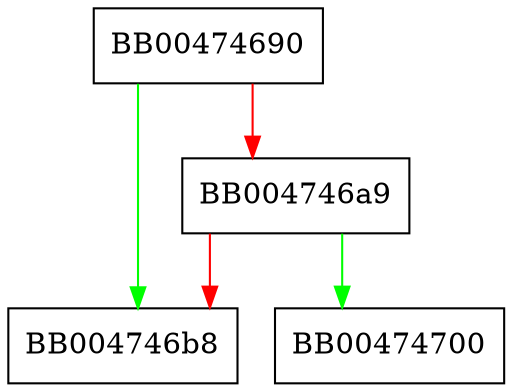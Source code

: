 digraph ssl_print_secure_renegotiation_notes {
  node [shape="box"];
  graph [splines=ortho];
  BB00474690 -> BB004746b8 [color="green"];
  BB00474690 -> BB004746a9 [color="red"];
  BB004746a9 -> BB00474700 [color="green"];
  BB004746a9 -> BB004746b8 [color="red"];
}